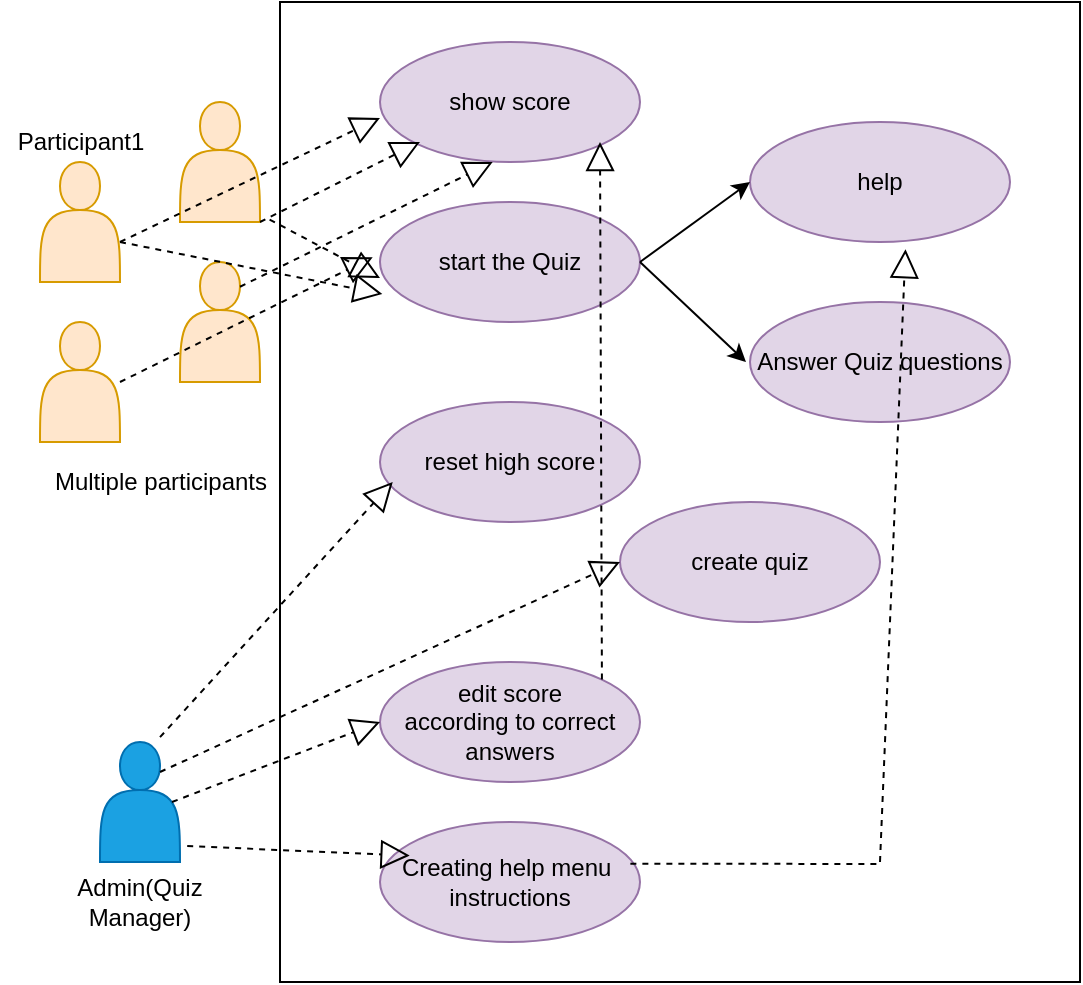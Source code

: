 <mxfile version="14.5.10" type="github">
  <diagram id="ndxPFGQpMAaVRKuTBg3f" name="Page-1">
    <mxGraphModel dx="1038" dy="617" grid="1" gridSize="10" guides="1" tooltips="1" connect="1" arrows="1" fold="1" page="1" pageScale="1" pageWidth="850" pageHeight="1100" math="0" shadow="0">
      <root>
        <mxCell id="0" />
        <mxCell id="1" parent="0" />
        <mxCell id="mASugoJ0DzNIrrvZZM8T-2" value="" style="shape=actor;whiteSpace=wrap;html=1;fillColor=#ffe6cc;strokeColor=#d79b00;" vertex="1" parent="1">
          <mxGeometry x="70" y="120" width="40" height="60" as="geometry" />
        </mxCell>
        <mxCell id="mASugoJ0DzNIrrvZZM8T-3" value="" style="shape=actor;whiteSpace=wrap;html=1;fillColor=#ffe6cc;strokeColor=#d79b00;" vertex="1" parent="1">
          <mxGeometry x="140" y="170" width="40" height="60" as="geometry" />
        </mxCell>
        <mxCell id="mASugoJ0DzNIrrvZZM8T-5" value="" style="shape=actor;whiteSpace=wrap;html=1;fillColor=#ffe6cc;strokeColor=#d79b00;" vertex="1" parent="1">
          <mxGeometry x="140" y="90" width="40" height="60" as="geometry" />
        </mxCell>
        <mxCell id="mASugoJ0DzNIrrvZZM8T-7" value="" style="shape=actor;whiteSpace=wrap;html=1;fillColor=#ffe6cc;strokeColor=#d79b00;" vertex="1" parent="1">
          <mxGeometry x="70" y="200" width="40" height="60" as="geometry" />
        </mxCell>
        <mxCell id="mASugoJ0DzNIrrvZZM8T-12" value="" style="rounded=0;whiteSpace=wrap;html=1;" vertex="1" parent="1">
          <mxGeometry x="190" y="40" width="400" height="490" as="geometry" />
        </mxCell>
        <mxCell id="mASugoJ0DzNIrrvZZM8T-13" value="" style="endArrow=block;dashed=1;endFill=0;endSize=12;html=1;entryX=0;entryY=0.633;entryDx=0;entryDy=0;entryPerimeter=0;" edge="1" parent="1" target="mASugoJ0DzNIrrvZZM8T-14">
          <mxGeometry width="160" relative="1" as="geometry">
            <mxPoint x="110" y="160" as="sourcePoint" />
            <mxPoint x="236" y="98" as="targetPoint" />
          </mxGeometry>
        </mxCell>
        <mxCell id="mASugoJ0DzNIrrvZZM8T-14" value="show score" style="ellipse;whiteSpace=wrap;html=1;fillColor=#e1d5e7;strokeColor=#9673a6;" vertex="1" parent="1">
          <mxGeometry x="240" y="60" width="130" height="60" as="geometry" />
        </mxCell>
        <mxCell id="mASugoJ0DzNIrrvZZM8T-15" value="start the Quiz" style="ellipse;whiteSpace=wrap;html=1;fillColor=#e1d5e7;strokeColor=#9673a6;" vertex="1" parent="1">
          <mxGeometry x="240" y="140" width="130" height="60" as="geometry" />
        </mxCell>
        <mxCell id="mASugoJ0DzNIrrvZZM8T-16" value="reset high score" style="ellipse;whiteSpace=wrap;html=1;fillColor=#e1d5e7;strokeColor=#9673a6;" vertex="1" parent="1">
          <mxGeometry x="240" y="240" width="130" height="60" as="geometry" />
        </mxCell>
        <mxCell id="mASugoJ0DzNIrrvZZM8T-17" value="edit score&lt;br&gt;according to correct answers" style="ellipse;whiteSpace=wrap;html=1;fillColor=#e1d5e7;strokeColor=#9673a6;" vertex="1" parent="1">
          <mxGeometry x="240" y="370" width="130" height="60" as="geometry" />
        </mxCell>
        <mxCell id="mASugoJ0DzNIrrvZZM8T-18" value="Creating help menu&amp;nbsp;&lt;br&gt;instructions" style="ellipse;whiteSpace=wrap;html=1;fillColor=#e1d5e7;strokeColor=#9673a6;" vertex="1" parent="1">
          <mxGeometry x="240" y="450" width="130" height="60" as="geometry" />
        </mxCell>
        <mxCell id="mASugoJ0DzNIrrvZZM8T-22" value="" style="shape=actor;whiteSpace=wrap;html=1;fillColor=#1ba1e2;strokeColor=#006EAF;fontColor=#ffffff;" vertex="1" parent="1">
          <mxGeometry x="100" y="410" width="40" height="60" as="geometry" />
        </mxCell>
        <mxCell id="mASugoJ0DzNIrrvZZM8T-23" value="help" style="ellipse;whiteSpace=wrap;html=1;fillColor=#e1d5e7;strokeColor=#9673a6;" vertex="1" parent="1">
          <mxGeometry x="425" y="100" width="130" height="60" as="geometry" />
        </mxCell>
        <mxCell id="mASugoJ0DzNIrrvZZM8T-24" value="Answer Quiz questions" style="ellipse;whiteSpace=wrap;html=1;fillColor=#e1d5e7;strokeColor=#9673a6;" vertex="1" parent="1">
          <mxGeometry x="425" y="190" width="130" height="60" as="geometry" />
        </mxCell>
        <mxCell id="mASugoJ0DzNIrrvZZM8T-25" value="" style="endArrow=classic;html=1;entryX=0;entryY=0.5;entryDx=0;entryDy=0;" edge="1" parent="1" target="mASugoJ0DzNIrrvZZM8T-23">
          <mxGeometry width="50" height="50" relative="1" as="geometry">
            <mxPoint x="370" y="170" as="sourcePoint" />
            <mxPoint x="420" y="120" as="targetPoint" />
          </mxGeometry>
        </mxCell>
        <mxCell id="mASugoJ0DzNIrrvZZM8T-26" value="" style="endArrow=classic;html=1;exitX=1;exitY=0.5;exitDx=0;exitDy=0;" edge="1" parent="1" source="mASugoJ0DzNIrrvZZM8T-15">
          <mxGeometry width="50" height="50" relative="1" as="geometry">
            <mxPoint x="400" y="340" as="sourcePoint" />
            <mxPoint x="423" y="220" as="targetPoint" />
          </mxGeometry>
        </mxCell>
        <mxCell id="mASugoJ0DzNIrrvZZM8T-27" value="" style="endArrow=block;dashed=1;endFill=0;endSize=12;html=1;exitX=-0.013;exitY=0.222;exitDx=0;exitDy=0;exitPerimeter=0;" edge="1" parent="1" source="mASugoJ0DzNIrrvZZM8T-12">
          <mxGeometry width="160" relative="1" as="geometry">
            <mxPoint x="110" y="240" as="sourcePoint" />
            <mxPoint x="240" y="178" as="targetPoint" />
          </mxGeometry>
        </mxCell>
        <mxCell id="mASugoJ0DzNIrrvZZM8T-28" value="" style="endArrow=block;dashed=1;endFill=0;endSize=12;html=1;entryX=0.114;entryY=0.28;entryDx=0;entryDy=0;entryPerimeter=0;exitX=1.09;exitY=0.867;exitDx=0;exitDy=0;exitPerimeter=0;" edge="1" parent="1" source="mASugoJ0DzNIrrvZZM8T-22" target="mASugoJ0DzNIrrvZZM8T-18">
          <mxGeometry width="160" relative="1" as="geometry">
            <mxPoint x="130" y="472.38" as="sourcePoint" />
            <mxPoint x="256.36" y="410" as="targetPoint" />
          </mxGeometry>
        </mxCell>
        <mxCell id="mASugoJ0DzNIrrvZZM8T-30" value="" style="endArrow=block;dashed=1;endFill=0;endSize=12;html=1;entryX=0;entryY=0.5;entryDx=0;entryDy=0;exitX=0.9;exitY=0.5;exitDx=0;exitDy=0;exitPerimeter=0;" edge="1" parent="1" source="mASugoJ0DzNIrrvZZM8T-22" target="mASugoJ0DzNIrrvZZM8T-17">
          <mxGeometry width="160" relative="1" as="geometry">
            <mxPoint x="113.64" y="442.38" as="sourcePoint" />
            <mxPoint x="240.0" y="380" as="targetPoint" />
          </mxGeometry>
        </mxCell>
        <mxCell id="mASugoJ0DzNIrrvZZM8T-31" value="" style="endArrow=block;dashed=1;endFill=0;endSize=12;html=1;entryX=-0.028;entryY=0.627;entryDx=0;entryDy=0;entryPerimeter=0;exitX=0.75;exitY=-0.04;exitDx=0;exitDy=0;exitPerimeter=0;" edge="1" parent="1" source="mASugoJ0DzNIrrvZZM8T-22">
          <mxGeometry width="160" relative="1" as="geometry">
            <mxPoint x="120" y="342.38" as="sourcePoint" />
            <mxPoint x="246.36" y="280" as="targetPoint" />
          </mxGeometry>
        </mxCell>
        <mxCell id="mASugoJ0DzNIrrvZZM8T-33" value="" style="endArrow=block;dashed=1;endFill=0;endSize=12;html=1;" edge="1" parent="1">
          <mxGeometry width="160" relative="1" as="geometry">
            <mxPoint x="180" y="150" as="sourcePoint" />
            <mxPoint x="260" y="110" as="targetPoint" />
          </mxGeometry>
        </mxCell>
        <mxCell id="mASugoJ0DzNIrrvZZM8T-34" value="" style="endArrow=block;dashed=1;endFill=0;endSize=12;html=1;entryX=0.009;entryY=0.767;entryDx=0;entryDy=0;entryPerimeter=0;" edge="1" parent="1" target="mASugoJ0DzNIrrvZZM8T-15">
          <mxGeometry width="160" relative="1" as="geometry">
            <mxPoint x="110" y="160" as="sourcePoint" />
            <mxPoint x="236.36" y="97.62" as="targetPoint" />
          </mxGeometry>
        </mxCell>
        <mxCell id="mASugoJ0DzNIrrvZZM8T-35" value="" style="endArrow=block;dashed=1;endFill=0;endSize=12;html=1;entryX=-0.028;entryY=0.627;entryDx=0;entryDy=0;entryPerimeter=0;" edge="1" parent="1">
          <mxGeometry width="160" relative="1" as="geometry">
            <mxPoint x="110" y="230" as="sourcePoint" />
            <mxPoint x="236.36" y="167.62" as="targetPoint" />
          </mxGeometry>
        </mxCell>
        <mxCell id="mASugoJ0DzNIrrvZZM8T-36" value="" style="endArrow=block;dashed=1;endFill=0;endSize=12;html=1;entryX=-0.028;entryY=0.627;entryDx=0;entryDy=0;entryPerimeter=0;" edge="1" parent="1">
          <mxGeometry width="160" relative="1" as="geometry">
            <mxPoint x="170" y="182.38" as="sourcePoint" />
            <mxPoint x="296.36" y="120" as="targetPoint" />
          </mxGeometry>
        </mxCell>
        <mxCell id="mASugoJ0DzNIrrvZZM8T-37" value="Multiple participants" style="text;html=1;align=center;verticalAlign=middle;resizable=0;points=[];autosize=1;strokeColor=none;" vertex="1" parent="1">
          <mxGeometry x="70" y="270" width="120" height="20" as="geometry" />
        </mxCell>
        <mxCell id="mASugoJ0DzNIrrvZZM8T-38" value="Participant1" style="text;html=1;align=center;verticalAlign=middle;resizable=0;points=[];autosize=1;strokeColor=none;" vertex="1" parent="1">
          <mxGeometry x="50" y="100" width="80" height="20" as="geometry" />
        </mxCell>
        <mxCell id="mASugoJ0DzNIrrvZZM8T-39" value="" style="endArrow=block;dashed=1;endFill=0;endSize=12;html=1;exitX=1;exitY=0;exitDx=0;exitDy=0;" edge="1" parent="1" source="mASugoJ0DzNIrrvZZM8T-17">
          <mxGeometry width="160" relative="1" as="geometry">
            <mxPoint x="350" y="358.8" as="sourcePoint" />
            <mxPoint x="350" y="110" as="targetPoint" />
          </mxGeometry>
        </mxCell>
        <mxCell id="mASugoJ0DzNIrrvZZM8T-41" value="" style="endArrow=block;dashed=1;endFill=0;endSize=12;html=1;entryX=0.598;entryY=1.06;entryDx=0;entryDy=0;entryPerimeter=0;" edge="1" parent="1" target="mASugoJ0DzNIrrvZZM8T-23">
          <mxGeometry width="160" relative="1" as="geometry">
            <mxPoint x="490" y="470" as="sourcePoint" />
            <mxPoint x="470" y="221.2" as="targetPoint" />
          </mxGeometry>
        </mxCell>
        <mxCell id="mASugoJ0DzNIrrvZZM8T-42" value="" style="endArrow=none;dashed=1;html=1;exitX=0.963;exitY=0.347;exitDx=0;exitDy=0;exitPerimeter=0;" edge="1" parent="1" source="mASugoJ0DzNIrrvZZM8T-18">
          <mxGeometry width="50" height="50" relative="1" as="geometry">
            <mxPoint x="400" y="320" as="sourcePoint" />
            <mxPoint x="490" y="471" as="targetPoint" />
          </mxGeometry>
        </mxCell>
        <mxCell id="mASugoJ0DzNIrrvZZM8T-45" value="Admin(Quiz Manager)" style="text;html=1;strokeColor=none;fillColor=none;align=center;verticalAlign=middle;whiteSpace=wrap;rounded=0;" vertex="1" parent="1">
          <mxGeometry x="100" y="480" width="40" height="20" as="geometry" />
        </mxCell>
        <mxCell id="mASugoJ0DzNIrrvZZM8T-46" value="create quiz" style="ellipse;whiteSpace=wrap;html=1;fillColor=#e1d5e7;strokeColor=#9673a6;" vertex="1" parent="1">
          <mxGeometry x="360" y="290" width="130" height="60" as="geometry" />
        </mxCell>
        <mxCell id="mASugoJ0DzNIrrvZZM8T-47" value="" style="endArrow=block;dashed=1;endFill=0;endSize=12;html=1;entryX=0;entryY=0.5;entryDx=0;entryDy=0;exitX=0.75;exitY=0.25;exitDx=0;exitDy=0;exitPerimeter=0;" edge="1" parent="1" source="mASugoJ0DzNIrrvZZM8T-22" target="mASugoJ0DzNIrrvZZM8T-46">
          <mxGeometry width="160" relative="1" as="geometry">
            <mxPoint x="140" y="417.6" as="sourcePoint" />
            <mxPoint x="256.36" y="290" as="targetPoint" />
          </mxGeometry>
        </mxCell>
      </root>
    </mxGraphModel>
  </diagram>
</mxfile>
